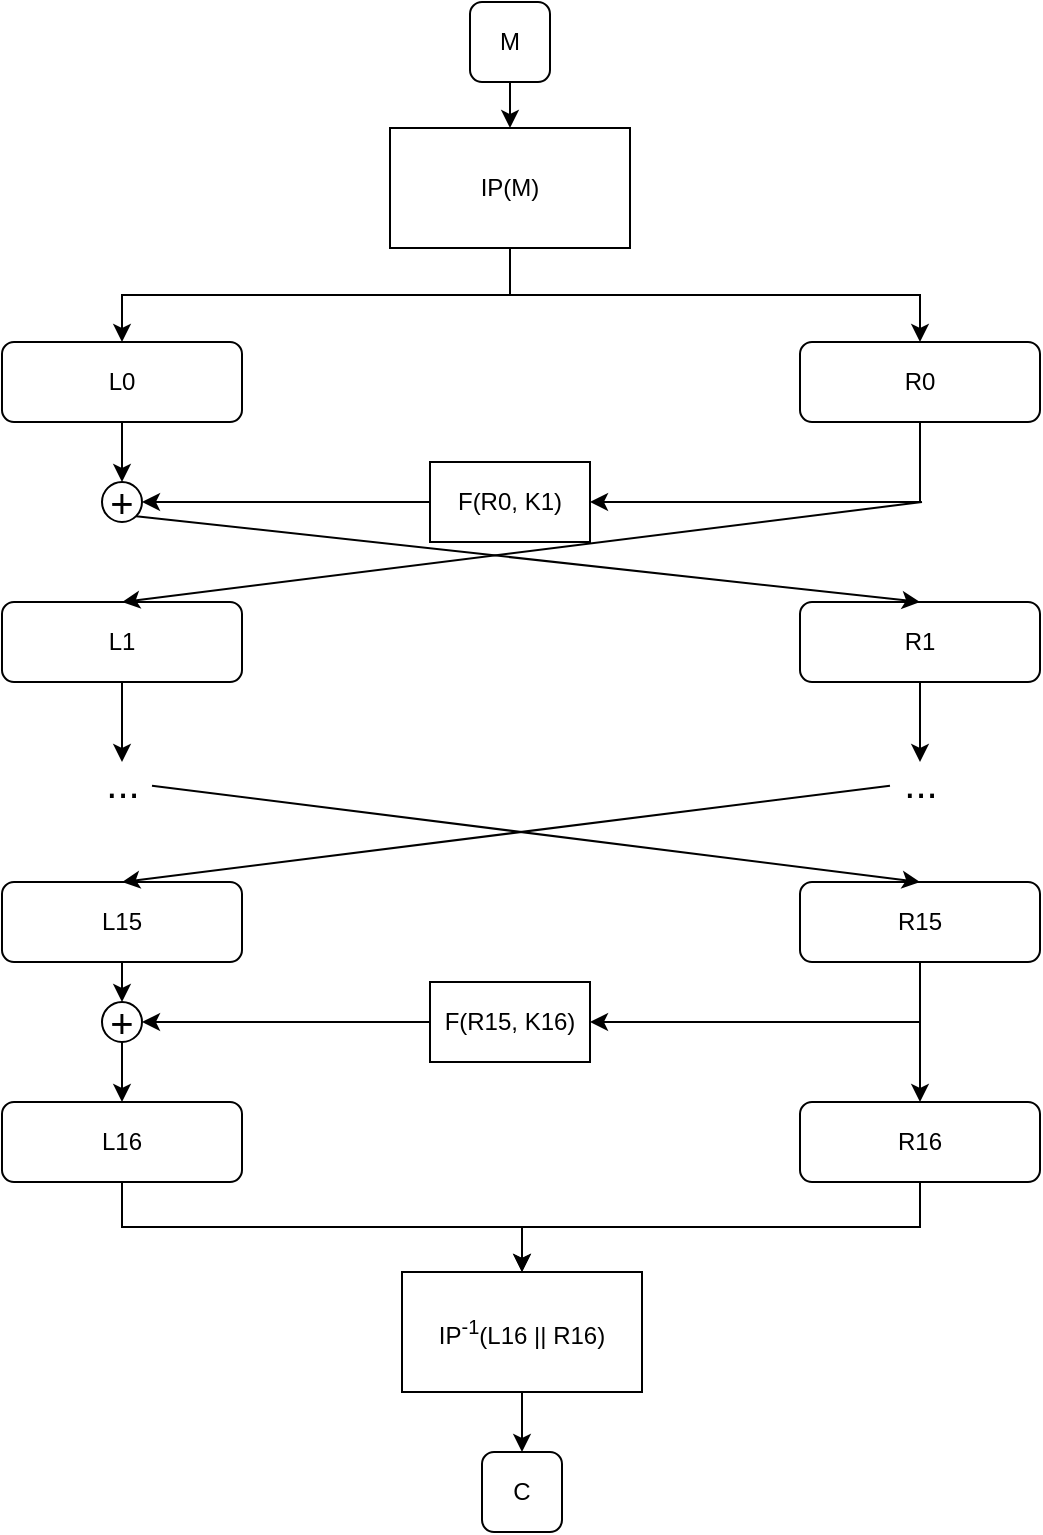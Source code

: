 <mxfile version="12.9.13" type="device"><diagram id="QIpTmaXizC_Zhwtgok0_" name="Page-1"><mxGraphModel dx="1186" dy="913" grid="1" gridSize="10" guides="1" tooltips="1" connect="1" arrows="1" fold="1" page="1" pageScale="1" pageWidth="827" pageHeight="1169" background="none" math="0" shadow="0"><root><mxCell id="0"/><mxCell id="1" parent="0"/><mxCell id="33ySswZu98PJgmFVWFHn-6" style="edgeStyle=orthogonalEdgeStyle;rounded=0;orthogonalLoop=1;jettySize=auto;html=1;" parent="1" source="33ySswZu98PJgmFVWFHn-2" target="33ySswZu98PJgmFVWFHn-5" edge="1"><mxGeometry relative="1" as="geometry"/></mxCell><mxCell id="33ySswZu98PJgmFVWFHn-9" style="edgeStyle=orthogonalEdgeStyle;rounded=0;orthogonalLoop=1;jettySize=auto;html=1;entryX=1;entryY=0.5;entryDx=0;entryDy=0;" parent="1" source="33ySswZu98PJgmFVWFHn-2" target="33ySswZu98PJgmFVWFHn-8" edge="1"><mxGeometry relative="1" as="geometry"><Array as="points"><mxPoint x="613" y="725"/></Array></mxGeometry></mxCell><mxCell id="33ySswZu98PJgmFVWFHn-2" value="R15" style="rounded=1;whiteSpace=wrap;html=1;" parent="1" vertex="1"><mxGeometry x="553" y="655" width="120" height="40" as="geometry"/></mxCell><mxCell id="33ySswZu98PJgmFVWFHn-13" style="edgeStyle=orthogonalEdgeStyle;rounded=0;orthogonalLoop=1;jettySize=auto;html=1;exitX=0.5;exitY=1;exitDx=0;exitDy=0;entryX=0.5;entryY=0;entryDx=0;entryDy=0;" parent="1" source="33ySswZu98PJgmFVWFHn-3" target="33ySswZu98PJgmFVWFHn-11" edge="1"><mxGeometry relative="1" as="geometry"/></mxCell><mxCell id="33ySswZu98PJgmFVWFHn-3" value="L15" style="rounded=1;whiteSpace=wrap;html=1;" parent="1" vertex="1"><mxGeometry x="154" y="655" width="120" height="40" as="geometry"/></mxCell><mxCell id="PF695bP2CzeU1w-v6Sit-2" style="edgeStyle=orthogonalEdgeStyle;rounded=0;orthogonalLoop=1;jettySize=auto;html=1;exitX=0.5;exitY=1;exitDx=0;exitDy=0;" parent="1" source="33ySswZu98PJgmFVWFHn-4" target="33ySswZu98PJgmFVWFHn-17" edge="1"><mxGeometry relative="1" as="geometry"/></mxCell><mxCell id="33ySswZu98PJgmFVWFHn-4" value="L16" style="rounded=1;whiteSpace=wrap;html=1;" parent="1" vertex="1"><mxGeometry x="154" y="765" width="120" height="40" as="geometry"/></mxCell><mxCell id="PF695bP2CzeU1w-v6Sit-1" style="edgeStyle=orthogonalEdgeStyle;rounded=0;orthogonalLoop=1;jettySize=auto;html=1;entryX=0.5;entryY=0;entryDx=0;entryDy=0;exitX=0.5;exitY=1;exitDx=0;exitDy=0;" parent="1" source="33ySswZu98PJgmFVWFHn-5" target="33ySswZu98PJgmFVWFHn-17" edge="1"><mxGeometry relative="1" as="geometry"/></mxCell><mxCell id="33ySswZu98PJgmFVWFHn-5" value="R16" style="rounded=1;whiteSpace=wrap;html=1;" parent="1" vertex="1"><mxGeometry x="553" y="765" width="120" height="40" as="geometry"/></mxCell><mxCell id="33ySswZu98PJgmFVWFHn-14" style="edgeStyle=orthogonalEdgeStyle;rounded=0;orthogonalLoop=1;jettySize=auto;html=1;entryX=1;entryY=0.5;entryDx=0;entryDy=0;" parent="1" source="33ySswZu98PJgmFVWFHn-8" target="33ySswZu98PJgmFVWFHn-11" edge="1"><mxGeometry relative="1" as="geometry"><mxPoint x="347" y="775" as="targetPoint"/></mxGeometry></mxCell><mxCell id="33ySswZu98PJgmFVWFHn-8" value="F(R15, K16)" style="rounded=0;whiteSpace=wrap;html=1;" parent="1" vertex="1"><mxGeometry x="368" y="705" width="80" height="40" as="geometry"/></mxCell><mxCell id="33ySswZu98PJgmFVWFHn-15" style="edgeStyle=orthogonalEdgeStyle;rounded=0;orthogonalLoop=1;jettySize=auto;html=1;" parent="1" source="33ySswZu98PJgmFVWFHn-11" target="33ySswZu98PJgmFVWFHn-4" edge="1"><mxGeometry relative="1" as="geometry"/></mxCell><mxCell id="33ySswZu98PJgmFVWFHn-11" value="&lt;font style=&quot;font-size: 20px&quot;&gt;+&lt;/font&gt;" style="ellipse;whiteSpace=wrap;html=1;aspect=fixed;" parent="1" vertex="1"><mxGeometry x="204" y="715" width="20" height="20" as="geometry"/></mxCell><mxCell id="33ySswZu98PJgmFVWFHn-24" style="edgeStyle=orthogonalEdgeStyle;rounded=0;orthogonalLoop=1;jettySize=auto;html=1;" parent="1" source="33ySswZu98PJgmFVWFHn-17" target="33ySswZu98PJgmFVWFHn-23" edge="1"><mxGeometry relative="1" as="geometry"/></mxCell><mxCell id="33ySswZu98PJgmFVWFHn-17" value="IP&lt;sup&gt;-1&lt;/sup&gt;(L16 || R16)" style="rounded=0;whiteSpace=wrap;html=1;" parent="1" vertex="1"><mxGeometry x="354" y="850" width="120" height="60" as="geometry"/></mxCell><mxCell id="33ySswZu98PJgmFVWFHn-23" value="C" style="rounded=1;whiteSpace=wrap;html=1;" parent="1" vertex="1"><mxGeometry x="394" y="940" width="40" height="40" as="geometry"/></mxCell><mxCell id="33ySswZu98PJgmFVWFHn-64" style="edgeStyle=orthogonalEdgeStyle;rounded=0;orthogonalLoop=1;jettySize=auto;html=1;" parent="1" source="33ySswZu98PJgmFVWFHn-62" target="33ySswZu98PJgmFVWFHn-63" edge="1"><mxGeometry relative="1" as="geometry"/></mxCell><mxCell id="33ySswZu98PJgmFVWFHn-62" value="M" style="rounded=1;whiteSpace=wrap;html=1;" parent="1" vertex="1"><mxGeometry x="388" y="215" width="40" height="40" as="geometry"/></mxCell><mxCell id="33ySswZu98PJgmFVWFHn-147" style="edgeStyle=orthogonalEdgeStyle;rounded=0;orthogonalLoop=1;jettySize=auto;html=1;exitX=0.5;exitY=1;exitDx=0;exitDy=0;entryX=0.5;entryY=0;entryDx=0;entryDy=0;" parent="1" source="33ySswZu98PJgmFVWFHn-63" target="33ySswZu98PJgmFVWFHn-78" edge="1"><mxGeometry relative="1" as="geometry"><mxPoint x="408" y="385" as="sourcePoint"/></mxGeometry></mxCell><mxCell id="33ySswZu98PJgmFVWFHn-148" style="edgeStyle=orthogonalEdgeStyle;rounded=0;orthogonalLoop=1;jettySize=auto;html=1;exitX=0.5;exitY=1;exitDx=0;exitDy=0;entryX=0.5;entryY=0;entryDx=0;entryDy=0;" parent="1" source="33ySswZu98PJgmFVWFHn-63" target="33ySswZu98PJgmFVWFHn-76" edge="1"><mxGeometry relative="1" as="geometry"><mxPoint x="408" y="385" as="sourcePoint"/></mxGeometry></mxCell><mxCell id="33ySswZu98PJgmFVWFHn-63" value="IP(M)" style="rounded=0;whiteSpace=wrap;html=1;" parent="1" vertex="1"><mxGeometry x="348" y="278" width="120" height="60" as="geometry"/></mxCell><mxCell id="33ySswZu98PJgmFVWFHn-75" style="edgeStyle=orthogonalEdgeStyle;rounded=0;orthogonalLoop=1;jettySize=auto;html=1;entryX=1;entryY=0.5;entryDx=0;entryDy=0;" parent="1" source="33ySswZu98PJgmFVWFHn-76" target="33ySswZu98PJgmFVWFHn-82" edge="1"><mxGeometry relative="1" as="geometry"><Array as="points"><mxPoint x="613" y="465"/></Array></mxGeometry></mxCell><mxCell id="33ySswZu98PJgmFVWFHn-76" value="R0" style="rounded=1;whiteSpace=wrap;html=1;" parent="1" vertex="1"><mxGeometry x="553" y="385" width="120" height="40" as="geometry"/></mxCell><mxCell id="33ySswZu98PJgmFVWFHn-77" style="edgeStyle=orthogonalEdgeStyle;rounded=0;orthogonalLoop=1;jettySize=auto;html=1;exitX=0.5;exitY=1;exitDx=0;exitDy=0;entryX=0.5;entryY=0;entryDx=0;entryDy=0;" parent="1" source="33ySswZu98PJgmFVWFHn-78" target="33ySswZu98PJgmFVWFHn-84" edge="1"><mxGeometry relative="1" as="geometry"/></mxCell><mxCell id="33ySswZu98PJgmFVWFHn-78" value="L0" style="rounded=1;whiteSpace=wrap;html=1;" parent="1" vertex="1"><mxGeometry x="154" y="385" width="120" height="40" as="geometry"/></mxCell><mxCell id="33ySswZu98PJgmFVWFHn-144" style="edgeStyle=orthogonalEdgeStyle;rounded=0;orthogonalLoop=1;jettySize=auto;html=1;" parent="1" source="33ySswZu98PJgmFVWFHn-79" target="33ySswZu98PJgmFVWFHn-95" edge="1"><mxGeometry relative="1" as="geometry"/></mxCell><mxCell id="33ySswZu98PJgmFVWFHn-79" value="L1" style="rounded=1;whiteSpace=wrap;html=1;" parent="1" vertex="1"><mxGeometry x="154" y="515" width="120" height="40" as="geometry"/></mxCell><mxCell id="33ySswZu98PJgmFVWFHn-145" style="edgeStyle=orthogonalEdgeStyle;rounded=0;orthogonalLoop=1;jettySize=auto;html=1;" parent="1" source="33ySswZu98PJgmFVWFHn-80" target="33ySswZu98PJgmFVWFHn-93" edge="1"><mxGeometry relative="1" as="geometry"/></mxCell><mxCell id="33ySswZu98PJgmFVWFHn-80" value="R1" style="rounded=1;whiteSpace=wrap;html=1;" parent="1" vertex="1"><mxGeometry x="553" y="515" width="120" height="40" as="geometry"/></mxCell><mxCell id="33ySswZu98PJgmFVWFHn-81" style="edgeStyle=orthogonalEdgeStyle;rounded=0;orthogonalLoop=1;jettySize=auto;html=1;entryX=1;entryY=0.5;entryDx=0;entryDy=0;" parent="1" source="33ySswZu98PJgmFVWFHn-82" target="33ySswZu98PJgmFVWFHn-84" edge="1"><mxGeometry relative="1" as="geometry"><mxPoint x="347" y="515" as="targetPoint"/></mxGeometry></mxCell><mxCell id="33ySswZu98PJgmFVWFHn-82" value="F(R0, K1)" style="rounded=0;whiteSpace=wrap;html=1;" parent="1" vertex="1"><mxGeometry x="368" y="445" width="80" height="40" as="geometry"/></mxCell><mxCell id="33ySswZu98PJgmFVWFHn-84" value="&lt;font style=&quot;font-size: 20px&quot;&gt;+&lt;/font&gt;" style="ellipse;whiteSpace=wrap;html=1;aspect=fixed;" parent="1" vertex="1"><mxGeometry x="204" y="455" width="20" height="20" as="geometry"/></mxCell><mxCell id="33ySswZu98PJgmFVWFHn-88" value="" style="endArrow=classic;html=1;exitX=1;exitY=1;exitDx=0;exitDy=0;entryX=0.5;entryY=0;entryDx=0;entryDy=0;" parent="1" source="33ySswZu98PJgmFVWFHn-84" target="33ySswZu98PJgmFVWFHn-80" edge="1"><mxGeometry width="50" height="50" relative="1" as="geometry"><mxPoint x="624" y="675" as="sourcePoint"/><mxPoint x="613.0" y="535" as="targetPoint"/></mxGeometry></mxCell><mxCell id="33ySswZu98PJgmFVWFHn-89" value="" style="endArrow=classic;html=1;entryX=0.5;entryY=0;entryDx=0;entryDy=0;" parent="1" target="33ySswZu98PJgmFVWFHn-79" edge="1"><mxGeometry width="50" height="50" relative="1" as="geometry"><mxPoint x="614" y="465" as="sourcePoint"/><mxPoint x="214" y="535" as="targetPoint"/></mxGeometry></mxCell><mxCell id="33ySswZu98PJgmFVWFHn-93" value="&lt;font style=&quot;font-size: 20px&quot;&gt;...&lt;/font&gt;" style="text;html=1;align=center;verticalAlign=middle;resizable=0;points=[];autosize=1;" parent="1" vertex="1"><mxGeometry x="598" y="595" width="30" height="20" as="geometry"/></mxCell><mxCell id="33ySswZu98PJgmFVWFHn-95" value="&lt;font style=&quot;font-size: 20px&quot;&gt;...&lt;/font&gt;" style="text;html=1;align=center;verticalAlign=middle;resizable=0;points=[];autosize=1;" parent="1" vertex="1"><mxGeometry x="199" y="595" width="30" height="20" as="geometry"/></mxCell><mxCell id="33ySswZu98PJgmFVWFHn-96" value="" style="endArrow=classic;html=1;entryX=0.5;entryY=0;entryDx=0;entryDy=0;" parent="1" source="33ySswZu98PJgmFVWFHn-95" target="33ySswZu98PJgmFVWFHn-2" edge="1"><mxGeometry width="50" height="50" relative="1" as="geometry"><mxPoint x="214" y="625" as="sourcePoint"/><mxPoint x="613.0" y="705" as="targetPoint"/></mxGeometry></mxCell><mxCell id="33ySswZu98PJgmFVWFHn-97" value="" style="endArrow=classic;html=1;entryX=0.5;entryY=0;entryDx=0;entryDy=0;" parent="1" source="33ySswZu98PJgmFVWFHn-93" target="33ySswZu98PJgmFVWFHn-3" edge="1"><mxGeometry width="50" height="50" relative="1" as="geometry"><mxPoint x="614" y="625" as="sourcePoint"/><mxPoint x="214" y="705" as="targetPoint"/></mxGeometry></mxCell></root></mxGraphModel></diagram></mxfile>
